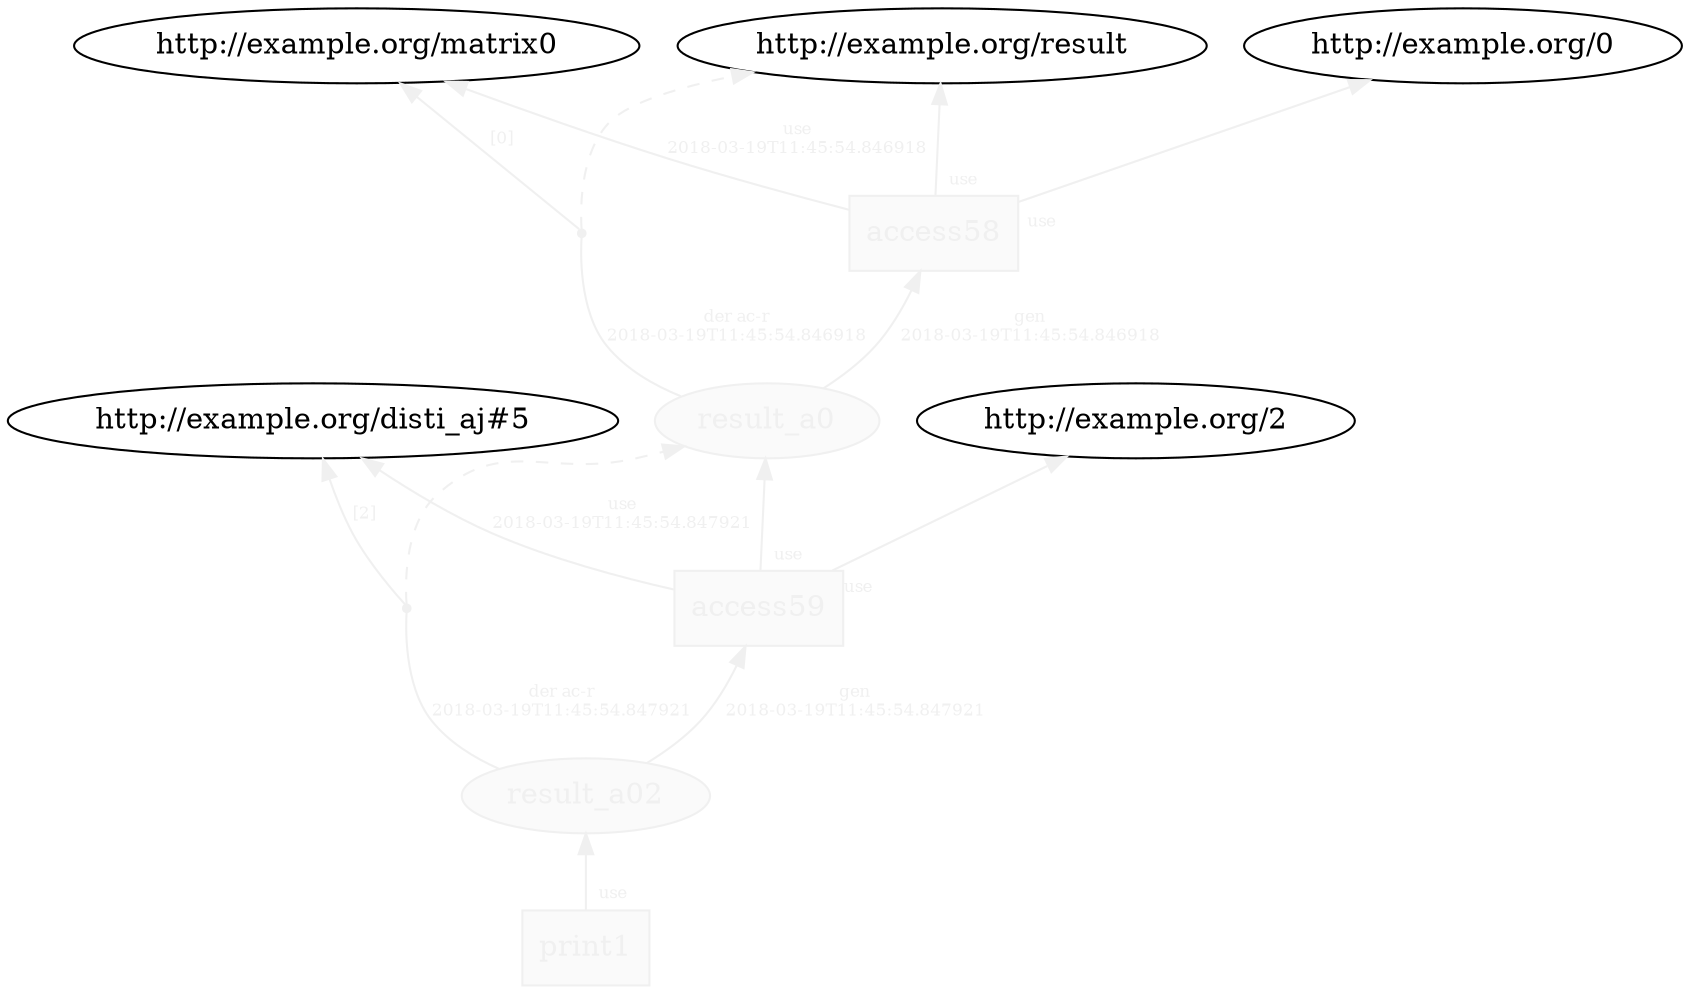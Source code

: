 digraph "PROV" { size="16,12"; rankdir="BT";
"http://example.org/result_a0" [fillcolor="#FAFAFA",color="#F0F0F0",style="filled",fontcolor="#F0F0F0",label="result_a0",URL="http://example.org/result_a0"]
"http://example.org/access58" [fillcolor="#FAFAFA",color="#F0F0F0",shape="polygon",sides="4",style="filled",fontcolor="#F0F0F0",label="access58",URL="http://example.org/access58"]
"bn0" [shape="point",label="",fontcolor="#F0F0F0",color="#F0F0F0"]
"http://example.org/result_a0" -> "bn0" [fontsize="8",distance="1.5",angle="60.0",rotation="20",label="der ac-r
2018-03-19T11:45:54.846918",arrowhead="none",fontcolor="#F0F0F0",color="#F0F0F0"]
"bn0" -> "http://example.org/result" [style="dashed",fontcolor="#F0F0F0",color="#F0F0F0"]
"bn0" -> "http://example.org/matrix0" [fontsize="8",distance="1.5",angle="60.0",rotation="20",label="[0]",fontcolor="#F0F0F0",color="#F0F0F0"]
"http://example.org/access58" -> "http://example.org/result" [labelfontsize="8",labeldistance="1.5",labelangle="60.0",rotation="20",taillabel="use",fontcolor="#F0F0F0",color="#F0F0F0"]
"http://example.org/access58" -> "http://example.org/0" [labelfontsize="8",labeldistance="1.5",labelangle="60.0",rotation="20",taillabel="use",fontcolor="#F0F0F0",color="#F0F0F0"]
"http://example.org/result_a02" [fillcolor="#FAFAFA",color="#F0F0F0",style="filled",fontcolor="#F0F0F0",label="result_a02",URL="http://example.org/result_a02"]
"http://example.org/access59" [fillcolor="#FAFAFA",color="#F0F0F0",shape="polygon",sides="4",style="filled",fontcolor="#F0F0F0",label="access59",URL="http://example.org/access59"]
"bn1" [shape="point",label="",fontcolor="#F0F0F0",color="#F0F0F0"]
"http://example.org/result_a02" -> "bn1" [fontsize="8",distance="1.5",angle="60.0",rotation="20",label="der ac-r
2018-03-19T11:45:54.847921",arrowhead="none",fontcolor="#F0F0F0",color="#F0F0F0"]
"bn1" -> "http://example.org/result_a0" [style="dashed",fontcolor="#F0F0F0",color="#F0F0F0"]
"bn1" -> "http://example.org/disti_aj#5" [fontsize="8",distance="1.5",angle="60.0",rotation="20",label="[2]",fontcolor="#F0F0F0",color="#F0F0F0"]
"http://example.org/access59" -> "http://example.org/result_a0" [labelfontsize="8",labeldistance="1.5",labelangle="60.0",rotation="20",taillabel="use",fontcolor="#F0F0F0",color="#F0F0F0"]
"http://example.org/access59" -> "http://example.org/2" [labelfontsize="8",labeldistance="1.5",labelangle="60.0",rotation="20",taillabel="use",fontcolor="#F0F0F0",color="#F0F0F0"]
"http://example.org/print1" [fillcolor="#FAFAFA",color="#F0F0F0",shape="polygon",sides="4",style="filled",fontcolor="#F0F0F0",label="print1",URL="http://example.org/print1"]
"http://example.org/print1" -> "http://example.org/result_a02" [labelfontsize="8",labeldistance="1.5",labelangle="60.0",rotation="20",taillabel="use",fontcolor="#F0F0F0",color="#F0F0F0"]
"http://example.org/access58" -> "http://example.org/matrix0" [fontsize="8",distance="1.5",angle="60.0",rotation="20",label="use
2018-03-19T11:45:54.846918",fontcolor="#F0F0F0",color="#F0F0F0"]
"http://example.org/access59" -> "http://example.org/disti_aj#5" [fontsize="8",distance="1.5",angle="60.0",rotation="20",label="use
2018-03-19T11:45:54.847921",fontcolor="#F0F0F0",color="#F0F0F0"]
"http://example.org/result_a02" -> "http://example.org/access59" [fontsize="8",distance="1.5",angle="60.0",rotation="20",label="gen
2018-03-19T11:45:54.847921",fontcolor="#F0F0F0",color="#F0F0F0"]
"http://example.org/result_a0" -> "http://example.org/access58" [fontsize="8",distance="1.5",angle="60.0",rotation="20",label="gen
2018-03-19T11:45:54.846918",fontcolor="#F0F0F0",color="#F0F0F0"]
}